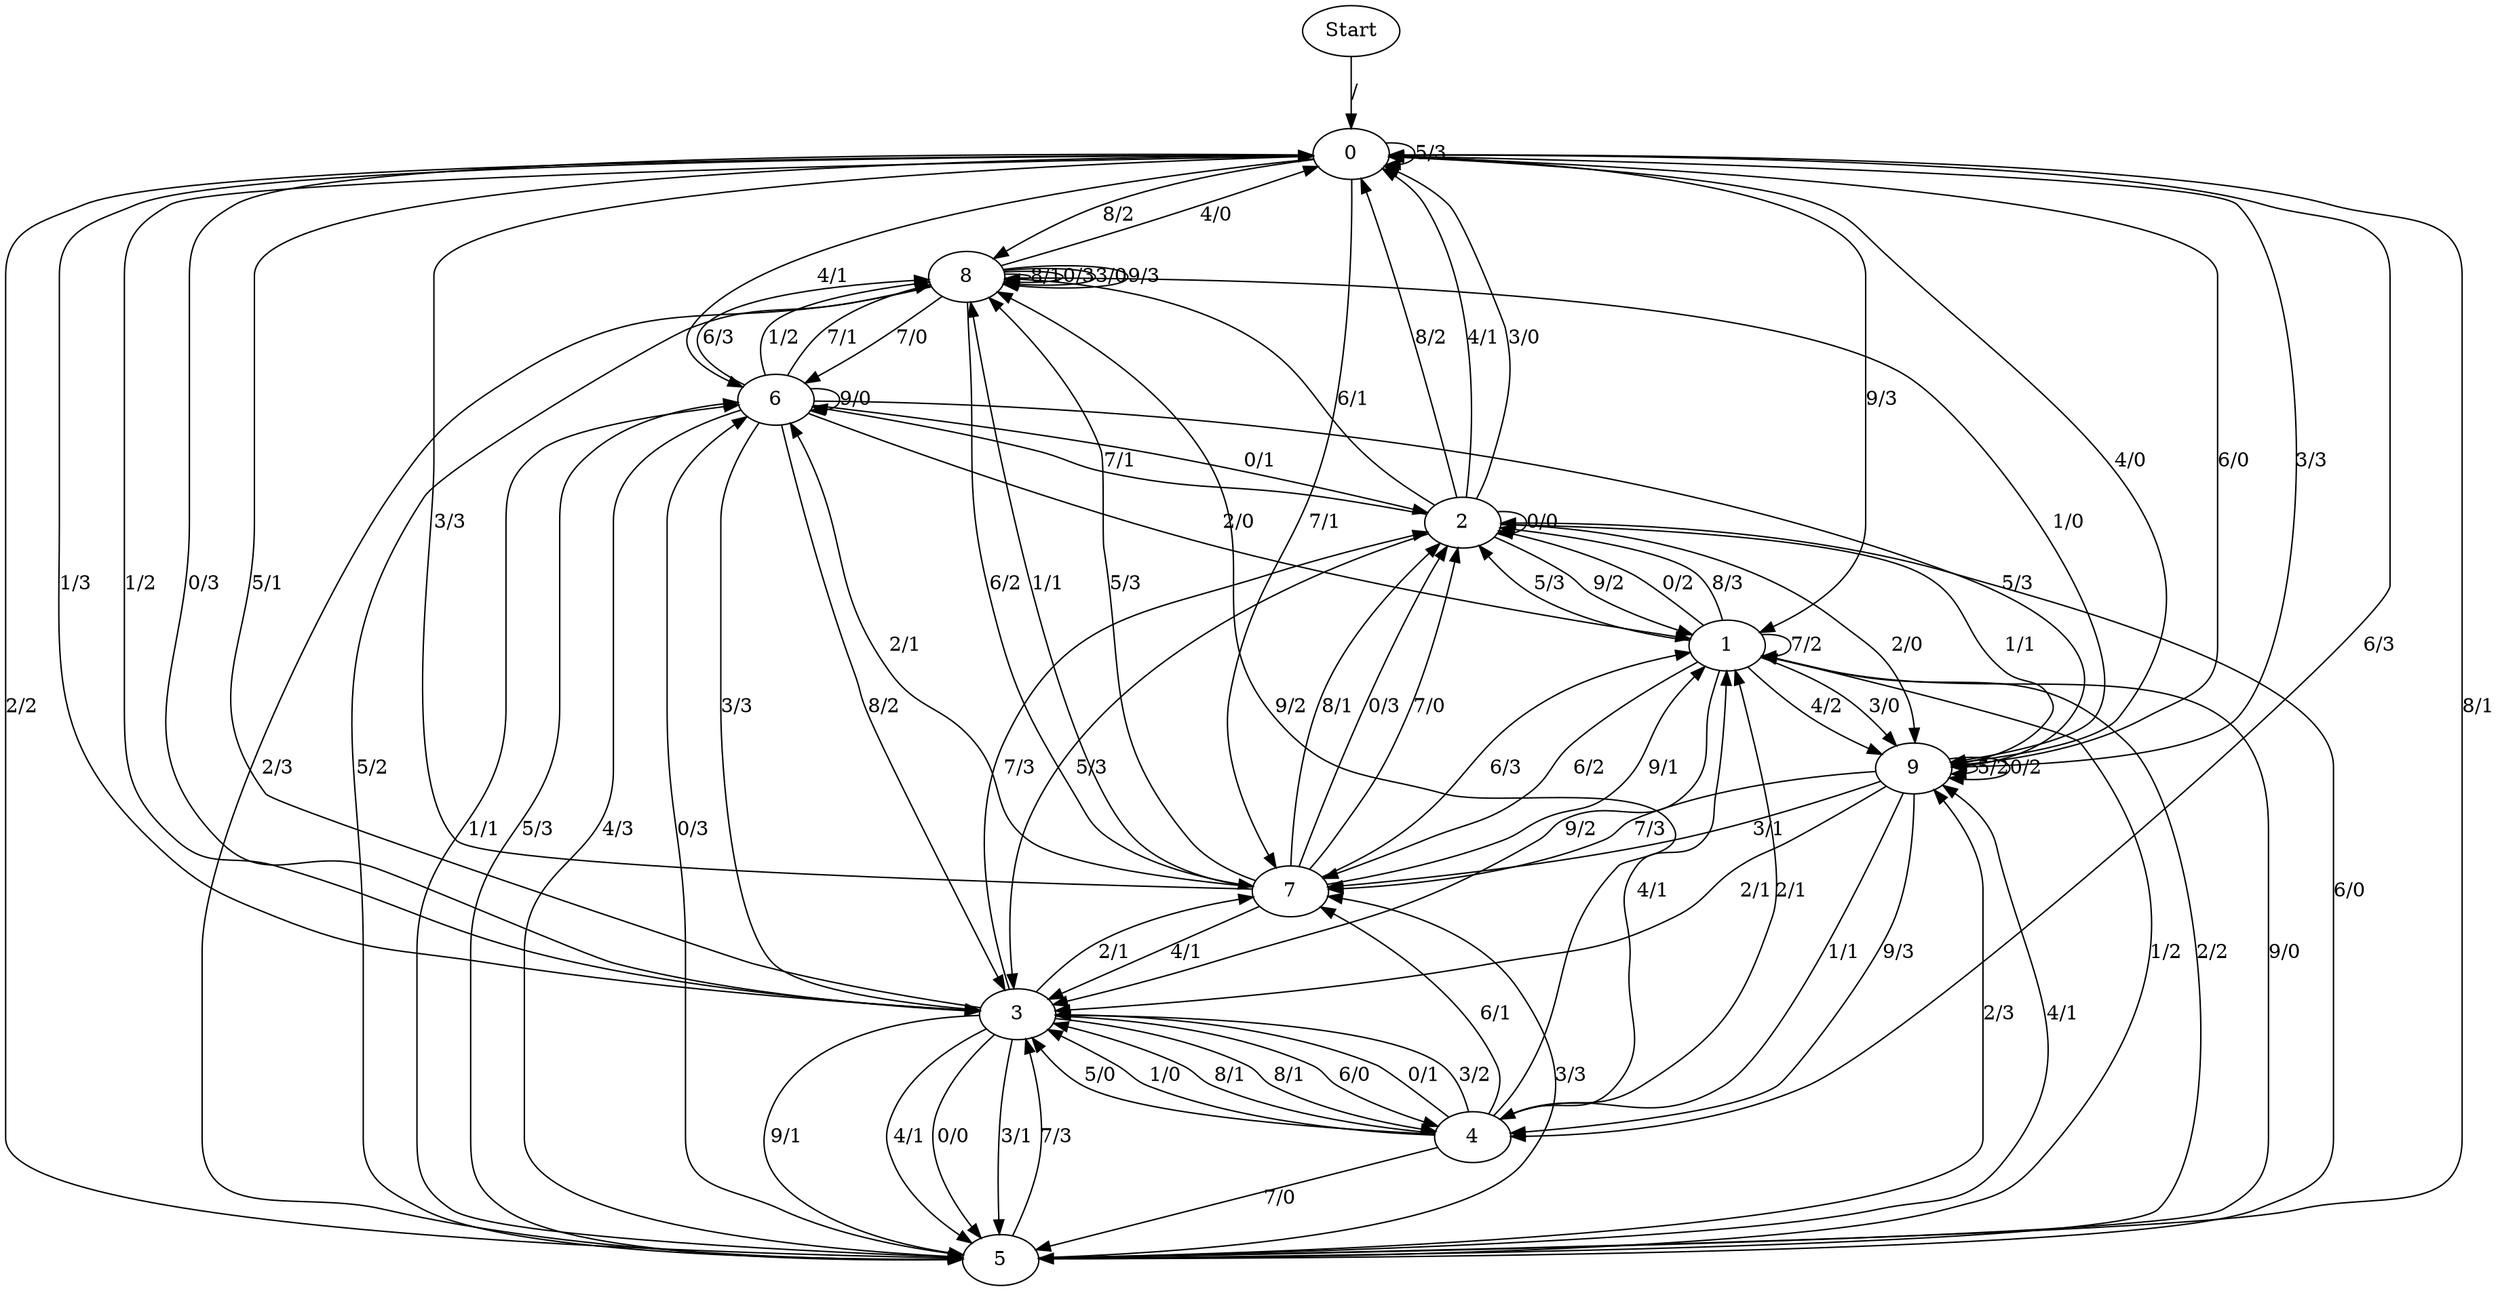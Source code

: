 digraph {
	Start -> 0 [label="/"]
	0 -> 8 [label="8/2"]
	0 -> 0 [label="5/3"]
	0 -> 9 [label="3/3"]
	0 -> 4 [label="6/3"]
	0 -> 5 [label="2/2"]
	0 -> 3 [label="1/2"]
	0 -> 7 [label="7/1"]
	0 -> 1 [label="9/3"]
	0 -> 3 [label="0/3"]
	0 -> 6 [label="4/1"]
	7 -> 6 [label="2/1"]
	7 -> 1 [label="6/3"]
	7 -> 2 [label="0/3"]
	7 -> 2 [label="7/0"]
	7 -> 1 [label="9/1"]
	7 -> 2 [label="8/1"]
	7 -> 8 [label="1/1"]
	7 -> 3 [label="4/1"]
	7 -> 0 [label="3/3"]
	7 -> 8 [label="5/3"]
	8 -> 5 [label="5/2"]
	8 -> 7 [label="6/2"]
	8 -> 9 [label="1/0"]
	8 -> 5 [label="2/3"]
	8 -> 8 [label="8/1"]
	8 -> 8 [label="0/3"]
	8 -> 8 [label="3/0"]
	8 -> 6 [label="7/0"]
	8 -> 8 [label="9/3"]
	8 -> 0 [label="4/0"]
	5 -> 0 [label="8/1"]
	5 -> 9 [label="2/3"]
	5 -> 7 [label="3/3"]
	5 -> 9 [label="4/1"]
	5 -> 1 [label="9/0"]
	5 -> 3 [label="7/3"]
	5 -> 6 [label="0/3"]
	5 -> 6 [label="1/1"]
	5 -> 6 [label="5/3"]
	5 -> 2 [label="6/0"]
	9 -> 7 [label="3/1"]
	9 -> 9 [label="5/2"]
	9 -> 4 [label="9/3"]
	9 -> 0 [label="4/0"]
	9 -> 0 [label="6/0"]
	9 -> 3 [label="2/1"]
	9 -> 7 [label="7/3"]
	9 -> 9 [label="0/2"]
	9 -> 4 [label="1/1"]
	4 -> 1 [label="4/1"]
	4 -> 3 [label="0/1"]
	4 -> 3 [label="3/2"]
	4 -> 5 [label="7/0"]
	4 -> 1 [label="2/1"]
	4 -> 3 [label="5/0"]
	4 -> 8 [label="9/2"]
	4 -> 3 [label="1/0"]
	4 -> 7 [label="6/1"]
	4 -> 3 [label="8/1"]
	1 -> 9 [label="4/2"]
	1 -> 7 [label="6/2"]
	1 -> 2 [label="0/2"]
	1 -> 1 [label="7/2"]
	1 -> 9 [label="3/0"]
	1 -> 3 [label="9/2"]
	1 -> 5 [label="2/2"]
	1 -> 2 [label="8/3"]
	1 -> 5 [label="1/2"]
	1 -> 2 [label="5/3"]
	2 -> 2 [label="0/0"]
	2 -> 9 [label="1/1"]
	2 -> 0 [label="4/1"]
	2 -> 0 [label="3/0"]
	2 -> 3 [label="5/3"]
	2 -> 6 [label="7/1"]
	2 -> 1 [label="9/2"]
	2 -> 8 [label="6/1"]
	2 -> 9 [label="2/0"]
	2 -> 0 [label="8/2"]
	6 -> 9 [label="5/3"]
	6 -> 5 [label="4/3"]
	6 -> 8 [label="6/3"]
	6 -> 3 [label="3/3"]
	6 -> 6 [label="9/0"]
	6 -> 3 [label="8/2"]
	6 -> 2 [label="0/1"]
	6 -> 8 [label="1/2"]
	6 -> 1 [label="2/0"]
	6 -> 8 [label="7/1"]
	3 -> 5 [label="0/0"]
	3 -> 0 [label="5/1"]
	3 -> 4 [label="6/0"]
	3 -> 5 [label="3/1"]
	3 -> 2 [label="7/3"]
	3 -> 5 [label="9/1"]
	3 -> 4 [label="8/1"]
	3 -> 7 [label="2/1"]
	3 -> 0 [label="1/3"]
	3 -> 5 [label="4/1"]
}
